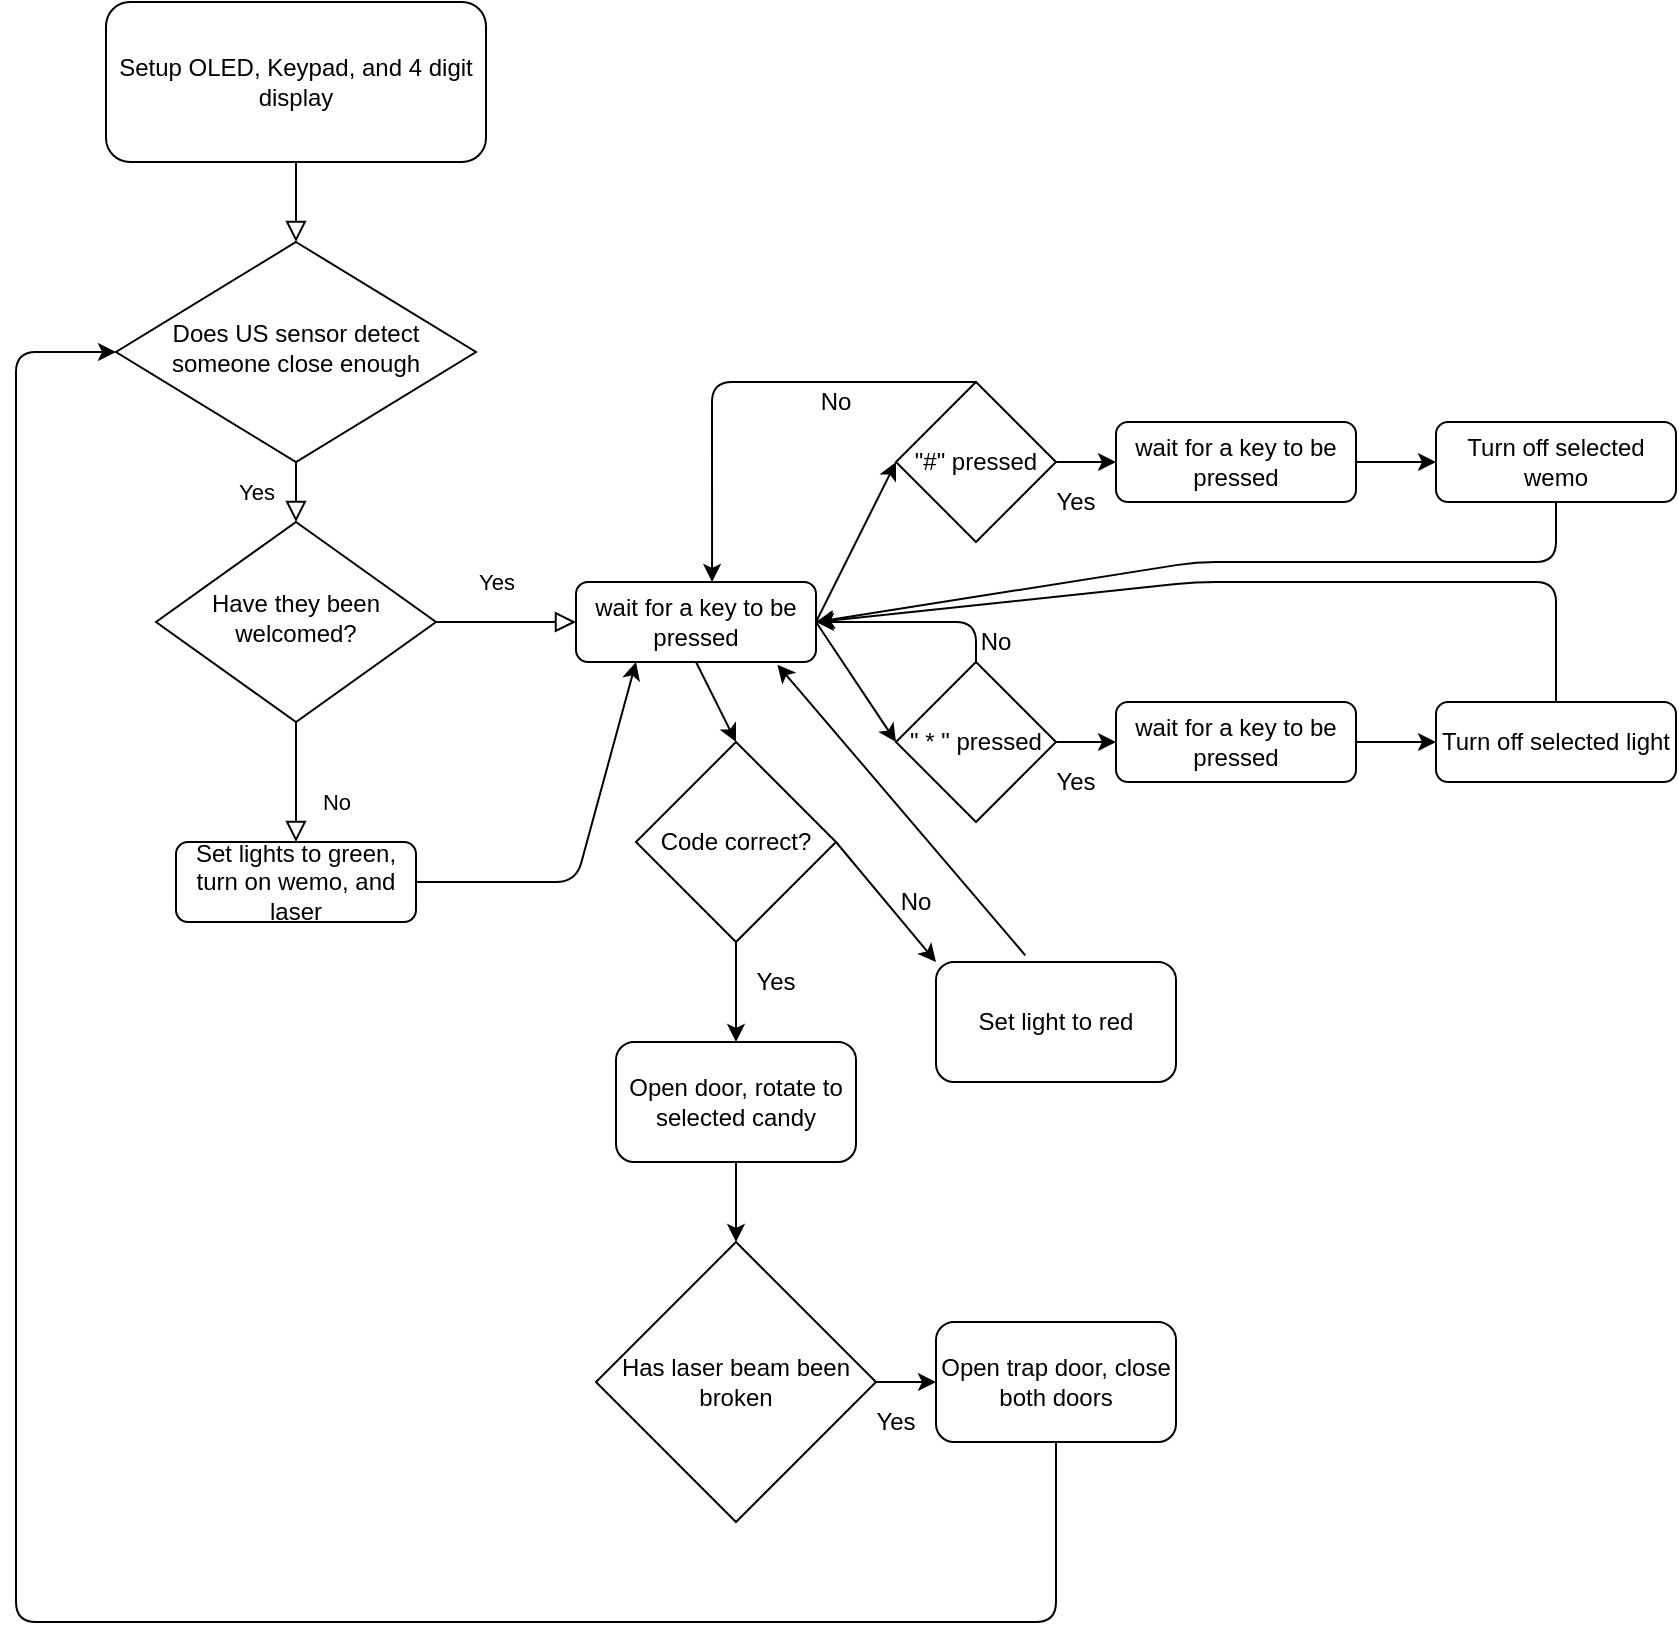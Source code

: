 <mxfile version="14.7.2" type="device"><diagram id="C5RBs43oDa-KdzZeNtuy" name="Page-1"><mxGraphModel dx="782" dy="1153" grid="1" gridSize="10" guides="1" tooltips="1" connect="1" arrows="1" fold="1" page="1" pageScale="1" pageWidth="827" pageHeight="1169" math="0" shadow="0"><root><mxCell id="WIyWlLk6GJQsqaUBKTNV-0"/><mxCell id="WIyWlLk6GJQsqaUBKTNV-1" parent="WIyWlLk6GJQsqaUBKTNV-0"/><mxCell id="WIyWlLk6GJQsqaUBKTNV-2" value="" style="rounded=0;html=1;jettySize=auto;orthogonalLoop=1;fontSize=11;endArrow=block;endFill=0;endSize=8;strokeWidth=1;shadow=0;labelBackgroundColor=none;edgeStyle=orthogonalEdgeStyle;" parent="WIyWlLk6GJQsqaUBKTNV-1" source="WIyWlLk6GJQsqaUBKTNV-3" target="WIyWlLk6GJQsqaUBKTNV-6" edge="1"><mxGeometry relative="1" as="geometry"/></mxCell><mxCell id="WIyWlLk6GJQsqaUBKTNV-3" value="Setup OLED, Keypad, and 4 digit display" style="rounded=1;whiteSpace=wrap;html=1;fontSize=12;glass=0;strokeWidth=1;shadow=0;" parent="WIyWlLk6GJQsqaUBKTNV-1" vertex="1"><mxGeometry x="125" y="70" width="190" height="80" as="geometry"/></mxCell><mxCell id="WIyWlLk6GJQsqaUBKTNV-4" value="Yes" style="rounded=0;html=1;jettySize=auto;orthogonalLoop=1;fontSize=11;endArrow=block;endFill=0;endSize=8;strokeWidth=1;shadow=0;labelBackgroundColor=none;edgeStyle=orthogonalEdgeStyle;" parent="WIyWlLk6GJQsqaUBKTNV-1" source="WIyWlLk6GJQsqaUBKTNV-6" target="WIyWlLk6GJQsqaUBKTNV-10" edge="1"><mxGeometry y="20" relative="1" as="geometry"><mxPoint as="offset"/></mxGeometry></mxCell><mxCell id="WIyWlLk6GJQsqaUBKTNV-6" value="Does US sensor detect someone close enough" style="rhombus;whiteSpace=wrap;html=1;shadow=0;fontFamily=Helvetica;fontSize=12;align=center;strokeWidth=1;spacing=6;spacingTop=-4;" parent="WIyWlLk6GJQsqaUBKTNV-1" vertex="1"><mxGeometry x="130" y="190" width="180" height="110" as="geometry"/></mxCell><mxCell id="WIyWlLk6GJQsqaUBKTNV-8" value="No" style="rounded=0;html=1;jettySize=auto;orthogonalLoop=1;fontSize=11;endArrow=block;endFill=0;endSize=8;strokeWidth=1;shadow=0;labelBackgroundColor=none;edgeStyle=orthogonalEdgeStyle;" parent="WIyWlLk6GJQsqaUBKTNV-1" source="WIyWlLk6GJQsqaUBKTNV-10" target="WIyWlLk6GJQsqaUBKTNV-11" edge="1"><mxGeometry x="0.333" y="20" relative="1" as="geometry"><mxPoint as="offset"/></mxGeometry></mxCell><mxCell id="WIyWlLk6GJQsqaUBKTNV-9" value="Yes" style="edgeStyle=orthogonalEdgeStyle;rounded=0;html=1;jettySize=auto;orthogonalLoop=1;fontSize=11;endArrow=block;endFill=0;endSize=8;strokeWidth=1;shadow=0;labelBackgroundColor=none;" parent="WIyWlLk6GJQsqaUBKTNV-1" source="WIyWlLk6GJQsqaUBKTNV-10" target="WIyWlLk6GJQsqaUBKTNV-12" edge="1"><mxGeometry x="-0.143" y="20" relative="1" as="geometry"><mxPoint as="offset"/></mxGeometry></mxCell><mxCell id="WIyWlLk6GJQsqaUBKTNV-10" value="Have they been welcomed?" style="rhombus;whiteSpace=wrap;html=1;shadow=0;fontFamily=Helvetica;fontSize=12;align=center;strokeWidth=1;spacing=6;spacingTop=-4;" parent="WIyWlLk6GJQsqaUBKTNV-1" vertex="1"><mxGeometry x="150" y="330" width="140" height="100" as="geometry"/></mxCell><mxCell id="WIyWlLk6GJQsqaUBKTNV-11" value="Set lights to green, turn on wemo, and laser" style="rounded=1;whiteSpace=wrap;html=1;fontSize=12;glass=0;strokeWidth=1;shadow=0;" parent="WIyWlLk6GJQsqaUBKTNV-1" vertex="1"><mxGeometry x="160" y="490" width="120" height="40" as="geometry"/></mxCell><mxCell id="WIyWlLk6GJQsqaUBKTNV-12" value="wait for a key to be pressed" style="rounded=1;whiteSpace=wrap;html=1;fontSize=12;glass=0;strokeWidth=1;shadow=0;" parent="WIyWlLk6GJQsqaUBKTNV-1" vertex="1"><mxGeometry x="360" y="360" width="120" height="40" as="geometry"/></mxCell><mxCell id="Q8LIZI8tfD5QnvawAYQi-0" value="" style="endArrow=classic;html=1;exitX=1;exitY=0.5;exitDx=0;exitDy=0;entryX=0.25;entryY=1;entryDx=0;entryDy=0;" edge="1" parent="WIyWlLk6GJQsqaUBKTNV-1" source="WIyWlLk6GJQsqaUBKTNV-11" target="WIyWlLk6GJQsqaUBKTNV-12"><mxGeometry width="50" height="50" relative="1" as="geometry"><mxPoint x="380" y="380" as="sourcePoint"/><mxPoint x="430" y="330" as="targetPoint"/><Array as="points"><mxPoint x="360" y="510"/></Array></mxGeometry></mxCell><mxCell id="Q8LIZI8tfD5QnvawAYQi-2" value="&quot;#&quot; pressed" style="rhombus;whiteSpace=wrap;html=1;" vertex="1" parent="WIyWlLk6GJQsqaUBKTNV-1"><mxGeometry x="520" y="260" width="80" height="80" as="geometry"/></mxCell><mxCell id="Q8LIZI8tfD5QnvawAYQi-3" value="&quot; * &quot; pressed" style="rhombus;whiteSpace=wrap;html=1;" vertex="1" parent="WIyWlLk6GJQsqaUBKTNV-1"><mxGeometry x="520" y="400" width="80" height="80" as="geometry"/></mxCell><mxCell id="Q8LIZI8tfD5QnvawAYQi-4" value="wait for a key to be pressed" style="rounded=1;whiteSpace=wrap;html=1;fontSize=12;glass=0;strokeWidth=1;shadow=0;" vertex="1" parent="WIyWlLk6GJQsqaUBKTNV-1"><mxGeometry x="630" y="280" width="120" height="40" as="geometry"/></mxCell><mxCell id="Q8LIZI8tfD5QnvawAYQi-5" value="wait for a key to be pressed" style="rounded=1;whiteSpace=wrap;html=1;fontSize=12;glass=0;strokeWidth=1;shadow=0;" vertex="1" parent="WIyWlLk6GJQsqaUBKTNV-1"><mxGeometry x="630" y="420" width="120" height="40" as="geometry"/></mxCell><mxCell id="Q8LIZI8tfD5QnvawAYQi-6" value="Code correct?" style="rhombus;whiteSpace=wrap;html=1;" vertex="1" parent="WIyWlLk6GJQsqaUBKTNV-1"><mxGeometry x="390" y="440" width="100" height="100" as="geometry"/></mxCell><mxCell id="Q8LIZI8tfD5QnvawAYQi-7" value="" style="endArrow=classic;html=1;exitX=0.5;exitY=1;exitDx=0;exitDy=0;entryX=0.5;entryY=0;entryDx=0;entryDy=0;" edge="1" parent="WIyWlLk6GJQsqaUBKTNV-1" source="WIyWlLk6GJQsqaUBKTNV-12" target="Q8LIZI8tfD5QnvawAYQi-6"><mxGeometry width="50" height="50" relative="1" as="geometry"><mxPoint x="430" y="510" as="sourcePoint"/><mxPoint x="380" y="560" as="targetPoint"/></mxGeometry></mxCell><mxCell id="Q8LIZI8tfD5QnvawAYQi-8" value="" style="endArrow=classic;html=1;exitX=1;exitY=0.5;exitDx=0;exitDy=0;entryX=0;entryY=0.5;entryDx=0;entryDy=0;" edge="1" parent="WIyWlLk6GJQsqaUBKTNV-1" source="WIyWlLk6GJQsqaUBKTNV-12" target="Q8LIZI8tfD5QnvawAYQi-3"><mxGeometry width="50" height="50" relative="1" as="geometry"><mxPoint x="430" y="410" as="sourcePoint"/><mxPoint x="450" y="450" as="targetPoint"/></mxGeometry></mxCell><mxCell id="Q8LIZI8tfD5QnvawAYQi-9" value="" style="endArrow=classic;html=1;exitX=1;exitY=0.5;exitDx=0;exitDy=0;entryX=0;entryY=0.5;entryDx=0;entryDy=0;" edge="1" parent="WIyWlLk6GJQsqaUBKTNV-1" source="WIyWlLk6GJQsqaUBKTNV-12" target="Q8LIZI8tfD5QnvawAYQi-2"><mxGeometry width="50" height="50" relative="1" as="geometry"><mxPoint x="490" y="390" as="sourcePoint"/><mxPoint x="530" y="450" as="targetPoint"/></mxGeometry></mxCell><mxCell id="Q8LIZI8tfD5QnvawAYQi-10" value="" style="endArrow=classic;html=1;exitX=1;exitY=0.5;exitDx=0;exitDy=0;entryX=0;entryY=0.5;entryDx=0;entryDy=0;" edge="1" parent="WIyWlLk6GJQsqaUBKTNV-1" source="Q8LIZI8tfD5QnvawAYQi-3" target="Q8LIZI8tfD5QnvawAYQi-5"><mxGeometry width="50" height="50" relative="1" as="geometry"><mxPoint x="490" y="390" as="sourcePoint"/><mxPoint x="530" y="310" as="targetPoint"/></mxGeometry></mxCell><mxCell id="Q8LIZI8tfD5QnvawAYQi-11" value="" style="endArrow=classic;html=1;exitX=1;exitY=0.5;exitDx=0;exitDy=0;entryX=0;entryY=0.5;entryDx=0;entryDy=0;" edge="1" parent="WIyWlLk6GJQsqaUBKTNV-1" source="Q8LIZI8tfD5QnvawAYQi-2" target="Q8LIZI8tfD5QnvawAYQi-4"><mxGeometry width="50" height="50" relative="1" as="geometry"><mxPoint x="610" y="450" as="sourcePoint"/><mxPoint x="640" y="450" as="targetPoint"/></mxGeometry></mxCell><mxCell id="Q8LIZI8tfD5QnvawAYQi-12" value="No" style="text;html=1;strokeColor=none;fillColor=none;align=center;verticalAlign=middle;whiteSpace=wrap;rounded=0;" vertex="1" parent="WIyWlLk6GJQsqaUBKTNV-1"><mxGeometry x="550" y="380" width="40" height="20" as="geometry"/></mxCell><mxCell id="Q8LIZI8tfD5QnvawAYQi-13" value="Yes" style="text;html=1;strokeColor=none;fillColor=none;align=center;verticalAlign=middle;whiteSpace=wrap;rounded=0;" vertex="1" parent="WIyWlLk6GJQsqaUBKTNV-1"><mxGeometry x="590" y="310" width="40" height="20" as="geometry"/></mxCell><mxCell id="Q8LIZI8tfD5QnvawAYQi-14" value="Yes" style="text;html=1;strokeColor=none;fillColor=none;align=center;verticalAlign=middle;whiteSpace=wrap;rounded=0;" vertex="1" parent="WIyWlLk6GJQsqaUBKTNV-1"><mxGeometry x="590" y="450" width="40" height="20" as="geometry"/></mxCell><mxCell id="Q8LIZI8tfD5QnvawAYQi-15" value="Yes" style="text;html=1;strokeColor=none;fillColor=none;align=center;verticalAlign=middle;whiteSpace=wrap;rounded=0;" vertex="1" parent="WIyWlLk6GJQsqaUBKTNV-1"><mxGeometry x="440" y="550" width="40" height="20" as="geometry"/></mxCell><mxCell id="Q8LIZI8tfD5QnvawAYQi-16" value="No" style="text;html=1;strokeColor=none;fillColor=none;align=center;verticalAlign=middle;whiteSpace=wrap;rounded=0;" vertex="1" parent="WIyWlLk6GJQsqaUBKTNV-1"><mxGeometry x="470" y="260" width="40" height="20" as="geometry"/></mxCell><mxCell id="Q8LIZI8tfD5QnvawAYQi-17" value="" style="endArrow=classic;html=1;exitX=0.5;exitY=0;exitDx=0;exitDy=0;entryX=0.567;entryY=0;entryDx=0;entryDy=0;entryPerimeter=0;" edge="1" parent="WIyWlLk6GJQsqaUBKTNV-1" source="Q8LIZI8tfD5QnvawAYQi-2" target="WIyWlLk6GJQsqaUBKTNV-12"><mxGeometry width="50" height="50" relative="1" as="geometry"><mxPoint x="380" y="560" as="sourcePoint"/><mxPoint x="430" y="510" as="targetPoint"/><Array as="points"><mxPoint x="428" y="260"/></Array></mxGeometry></mxCell><mxCell id="Q8LIZI8tfD5QnvawAYQi-18" value="" style="endArrow=classic;html=1;exitX=0.5;exitY=0;exitDx=0;exitDy=0;" edge="1" parent="WIyWlLk6GJQsqaUBKTNV-1" source="Q8LIZI8tfD5QnvawAYQi-3"><mxGeometry width="50" height="50" relative="1" as="geometry"><mxPoint x="490" y="390" as="sourcePoint"/><mxPoint x="480" y="380" as="targetPoint"/><Array as="points"><mxPoint x="560" y="380"/></Array></mxGeometry></mxCell><mxCell id="Q8LIZI8tfD5QnvawAYQi-20" value="" style="endArrow=classic;html=1;exitX=0.5;exitY=1;exitDx=0;exitDy=0;" edge="1" parent="WIyWlLk6GJQsqaUBKTNV-1" source="Q8LIZI8tfD5QnvawAYQi-6" target="Q8LIZI8tfD5QnvawAYQi-21"><mxGeometry width="50" height="50" relative="1" as="geometry"><mxPoint x="430" y="410" as="sourcePoint"/><mxPoint x="440" y="620" as="targetPoint"/></mxGeometry></mxCell><mxCell id="Q8LIZI8tfD5QnvawAYQi-21" value="Open door, rotate to selected candy" style="rounded=1;whiteSpace=wrap;html=1;" vertex="1" parent="WIyWlLk6GJQsqaUBKTNV-1"><mxGeometry x="380" y="590" width="120" height="60" as="geometry"/></mxCell><mxCell id="Q8LIZI8tfD5QnvawAYQi-22" value="Has laser beam been broken" style="rhombus;whiteSpace=wrap;html=1;" vertex="1" parent="WIyWlLk6GJQsqaUBKTNV-1"><mxGeometry x="370" y="690" width="140" height="140" as="geometry"/></mxCell><mxCell id="Q8LIZI8tfD5QnvawAYQi-23" value="" style="endArrow=classic;html=1;exitX=0.5;exitY=1;exitDx=0;exitDy=0;entryX=0.5;entryY=0;entryDx=0;entryDy=0;" edge="1" parent="WIyWlLk6GJQsqaUBKTNV-1" source="Q8LIZI8tfD5QnvawAYQi-21" target="Q8LIZI8tfD5QnvawAYQi-22"><mxGeometry width="50" height="50" relative="1" as="geometry"><mxPoint x="450" y="550" as="sourcePoint"/><mxPoint x="450" y="600" as="targetPoint"/></mxGeometry></mxCell><mxCell id="Q8LIZI8tfD5QnvawAYQi-24" value="" style="endArrow=classic;html=1;exitX=1;exitY=0.5;exitDx=0;exitDy=0;entryX=0;entryY=0.5;entryDx=0;entryDy=0;" edge="1" parent="WIyWlLk6GJQsqaUBKTNV-1"><mxGeometry width="50" height="50" relative="1" as="geometry"><mxPoint x="510" y="760" as="sourcePoint"/><mxPoint x="540" y="760" as="targetPoint"/></mxGeometry></mxCell><mxCell id="Q8LIZI8tfD5QnvawAYQi-25" value="Yes" style="text;html=1;strokeColor=none;fillColor=none;align=center;verticalAlign=middle;whiteSpace=wrap;rounded=0;" vertex="1" parent="WIyWlLk6GJQsqaUBKTNV-1"><mxGeometry x="500" y="770" width="40" height="20" as="geometry"/></mxCell><mxCell id="Q8LIZI8tfD5QnvawAYQi-26" value="Open trap door, close both doors" style="rounded=1;whiteSpace=wrap;html=1;" vertex="1" parent="WIyWlLk6GJQsqaUBKTNV-1"><mxGeometry x="540" y="730" width="120" height="60" as="geometry"/></mxCell><mxCell id="Q8LIZI8tfD5QnvawAYQi-27" value="" style="endArrow=classic;html=1;exitX=0.5;exitY=1;exitDx=0;exitDy=0;entryX=0;entryY=0.5;entryDx=0;entryDy=0;" edge="1" parent="WIyWlLk6GJQsqaUBKTNV-1" source="Q8LIZI8tfD5QnvawAYQi-26" target="WIyWlLk6GJQsqaUBKTNV-6"><mxGeometry width="50" height="50" relative="1" as="geometry"><mxPoint x="380" y="530" as="sourcePoint"/><mxPoint x="430" y="480" as="targetPoint"/><Array as="points"><mxPoint x="600" y="880"/><mxPoint x="80" y="880"/><mxPoint x="80" y="245"/></Array></mxGeometry></mxCell><mxCell id="Q8LIZI8tfD5QnvawAYQi-29" value="" style="endArrow=classic;html=1;exitX=1;exitY=0.5;exitDx=0;exitDy=0;" edge="1" parent="WIyWlLk6GJQsqaUBKTNV-1" source="Q8LIZI8tfD5QnvawAYQi-6"><mxGeometry width="50" height="50" relative="1" as="geometry"><mxPoint x="630" y="530" as="sourcePoint"/><mxPoint x="540" y="550" as="targetPoint"/></mxGeometry></mxCell><mxCell id="Q8LIZI8tfD5QnvawAYQi-30" value="Set light to red" style="rounded=1;whiteSpace=wrap;html=1;" vertex="1" parent="WIyWlLk6GJQsqaUBKTNV-1"><mxGeometry x="540" y="550" width="120" height="60" as="geometry"/></mxCell><mxCell id="Q8LIZI8tfD5QnvawAYQi-31" value="No" style="text;html=1;strokeColor=none;fillColor=none;align=center;verticalAlign=middle;whiteSpace=wrap;rounded=0;" vertex="1" parent="WIyWlLk6GJQsqaUBKTNV-1"><mxGeometry x="510" y="510" width="40" height="20" as="geometry"/></mxCell><mxCell id="Q8LIZI8tfD5QnvawAYQi-32" value="" style="endArrow=classic;html=1;exitX=0.372;exitY=-0.056;exitDx=0;exitDy=0;entryX=0.839;entryY=1.033;entryDx=0;entryDy=0;entryPerimeter=0;exitPerimeter=0;" edge="1" parent="WIyWlLk6GJQsqaUBKTNV-1" source="Q8LIZI8tfD5QnvawAYQi-30" target="WIyWlLk6GJQsqaUBKTNV-12"><mxGeometry width="50" height="50" relative="1" as="geometry"><mxPoint x="500" y="500" as="sourcePoint"/><mxPoint x="550" y="560" as="targetPoint"/></mxGeometry></mxCell><mxCell id="Q8LIZI8tfD5QnvawAYQi-33" value="Turn off selected light" style="rounded=1;whiteSpace=wrap;html=1;fontSize=12;glass=0;strokeWidth=1;shadow=0;" vertex="1" parent="WIyWlLk6GJQsqaUBKTNV-1"><mxGeometry x="790" y="420" width="120" height="40" as="geometry"/></mxCell><mxCell id="Q8LIZI8tfD5QnvawAYQi-34" value="Turn off selected wemo" style="rounded=1;whiteSpace=wrap;html=1;fontSize=12;glass=0;strokeWidth=1;shadow=0;" vertex="1" parent="WIyWlLk6GJQsqaUBKTNV-1"><mxGeometry x="790" y="280" width="120" height="40" as="geometry"/></mxCell><mxCell id="Q8LIZI8tfD5QnvawAYQi-35" value="" style="endArrow=classic;html=1;exitX=1;exitY=0.5;exitDx=0;exitDy=0;entryX=0;entryY=0.5;entryDx=0;entryDy=0;" edge="1" parent="WIyWlLk6GJQsqaUBKTNV-1" source="Q8LIZI8tfD5QnvawAYQi-4" target="Q8LIZI8tfD5QnvawAYQi-34"><mxGeometry width="50" height="50" relative="1" as="geometry"><mxPoint x="610" y="310" as="sourcePoint"/><mxPoint x="640" y="310" as="targetPoint"/><Array as="points"/></mxGeometry></mxCell><mxCell id="Q8LIZI8tfD5QnvawAYQi-36" value="" style="endArrow=classic;html=1;exitX=1;exitY=0.5;exitDx=0;exitDy=0;entryX=0;entryY=0.5;entryDx=0;entryDy=0;" edge="1" parent="WIyWlLk6GJQsqaUBKTNV-1" source="Q8LIZI8tfD5QnvawAYQi-5" target="Q8LIZI8tfD5QnvawAYQi-33"><mxGeometry width="50" height="50" relative="1" as="geometry"><mxPoint x="760" y="310" as="sourcePoint"/><mxPoint x="800" y="310" as="targetPoint"/><Array as="points"/></mxGeometry></mxCell><mxCell id="Q8LIZI8tfD5QnvawAYQi-37" value="" style="endArrow=classic;html=1;exitX=0.5;exitY=0;exitDx=0;exitDy=0;" edge="1" parent="WIyWlLk6GJQsqaUBKTNV-1" source="Q8LIZI8tfD5QnvawAYQi-33"><mxGeometry width="50" height="50" relative="1" as="geometry"><mxPoint x="630" y="550" as="sourcePoint"/><mxPoint x="480" y="380" as="targetPoint"/><Array as="points"><mxPoint x="850" y="360"/><mxPoint x="670" y="360"/></Array></mxGeometry></mxCell><mxCell id="Q8LIZI8tfD5QnvawAYQi-39" value="" style="endArrow=classic;html=1;exitX=0.5;exitY=1;exitDx=0;exitDy=0;entryX=1;entryY=0.5;entryDx=0;entryDy=0;" edge="1" parent="WIyWlLk6GJQsqaUBKTNV-1" source="Q8LIZI8tfD5QnvawAYQi-34" target="WIyWlLk6GJQsqaUBKTNV-12"><mxGeometry width="50" height="50" relative="1" as="geometry"><mxPoint x="860" y="430" as="sourcePoint"/><mxPoint x="490" y="390" as="targetPoint"/><Array as="points"><mxPoint x="850" y="350"/><mxPoint x="670" y="350"/></Array></mxGeometry></mxCell></root></mxGraphModel></diagram></mxfile>